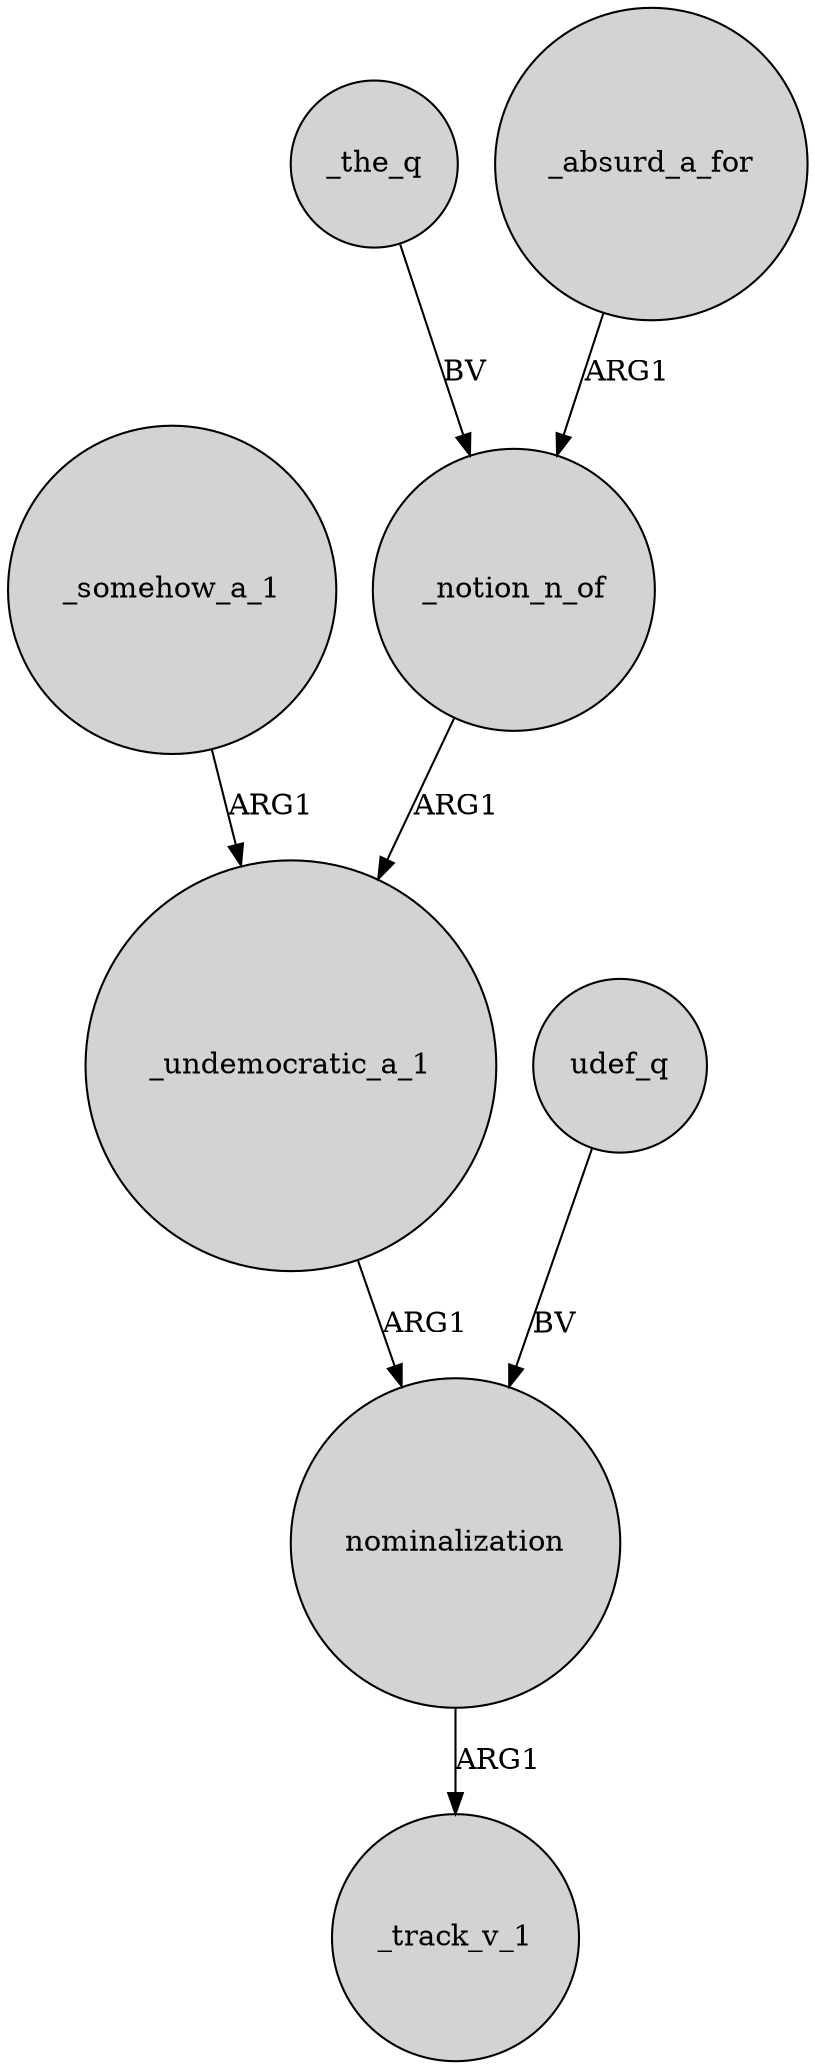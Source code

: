 digraph {
	node [shape=circle style=filled]
	_somehow_a_1 -> _undemocratic_a_1 [label=ARG1]
	_the_q -> _notion_n_of [label=BV]
	_absurd_a_for -> _notion_n_of [label=ARG1]
	nominalization -> _track_v_1 [label=ARG1]
	_notion_n_of -> _undemocratic_a_1 [label=ARG1]
	_undemocratic_a_1 -> nominalization [label=ARG1]
	udef_q -> nominalization [label=BV]
}
